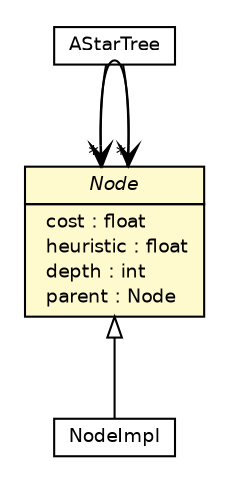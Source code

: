 #!/usr/local/bin/dot
#
# Class diagram 
# Generated by UmlGraph version 4.6 (http://www.spinellis.gr/sw/umlgraph)
#

digraph G {
	edge [fontname="Helvetica",fontsize=10,labelfontname="Helvetica",labelfontsize=10];
	node [fontname="Helvetica",fontsize=10,shape=plaintext];
	// com.googlecode.npuzzle.logic.astar.Node
	c760 [label=<<table border="0" cellborder="1" cellspacing="0" cellpadding="2" port="p" bgcolor="lemonChiffon" href="./Node.html">
		<tr><td><table border="0" cellspacing="0" cellpadding="1">
			<tr><td><font face="Helvetica-Oblique"> Node </font></td></tr>
		</table></td></tr>
		<tr><td><table border="0" cellspacing="0" cellpadding="1">
			<tr><td align="left">  cost : float </td></tr>
			<tr><td align="left">  heuristic : float </td></tr>
			<tr><td align="left">  depth : int </td></tr>
			<tr><td align="left">  parent : Node </td></tr>
		</table></td></tr>
		</table>>, fontname="Helvetica", fontcolor="black", fontsize=9.0];
	// com.googlecode.npuzzle.logic.astar.AStarTree
	c761 [label=<<table border="0" cellborder="1" cellspacing="0" cellpadding="2" port="p" href="./AStarTree.html">
		<tr><td><table border="0" cellspacing="0" cellpadding="1">
			<tr><td> AStarTree </td></tr>
		</table></td></tr>
		</table>>, fontname="Helvetica", fontcolor="black", fontsize=9.0];
	// com.googlecode.npuzzle.logic.astar.NodeImpl
	c765 [label=<<table border="0" cellborder="1" cellspacing="0" cellpadding="2" port="p" href="./NodeImpl.html">
		<tr><td><table border="0" cellspacing="0" cellpadding="1">
			<tr><td> NodeImpl </td></tr>
		</table></td></tr>
		</table>>, fontname="Helvetica", fontcolor="black", fontsize=9.0];
	//com.googlecode.npuzzle.logic.astar.NodeImpl extends com.googlecode.npuzzle.logic.astar.Node
	c760:p -> c765:p [dir=back,arrowtail=empty];
	// com.googlecode.npuzzle.logic.astar.Node NAVASSOC com.googlecode.npuzzle.logic.astar.Node
	c760:p -> c760:p [taillabel="", label="", headlabel="", fontname="Helvetica", fontcolor="black", fontsize=10.0, color="black", arrowhead=open];
	// com.googlecode.npuzzle.logic.astar.AStarTree NAVASSOC com.googlecode.npuzzle.logic.astar.Node
	c761:p -> c760:p [taillabel="", label="", headlabel="*", fontname="Helvetica", fontcolor="black", fontsize=10.0, color="black", arrowhead=open];
	// com.googlecode.npuzzle.logic.astar.AStarTree NAVASSOC com.googlecode.npuzzle.logic.astar.Node
	c761:p -> c760:p [taillabel="", label="", headlabel="*", fontname="Helvetica", fontcolor="black", fontsize=10.0, color="black", arrowhead=open];
}


